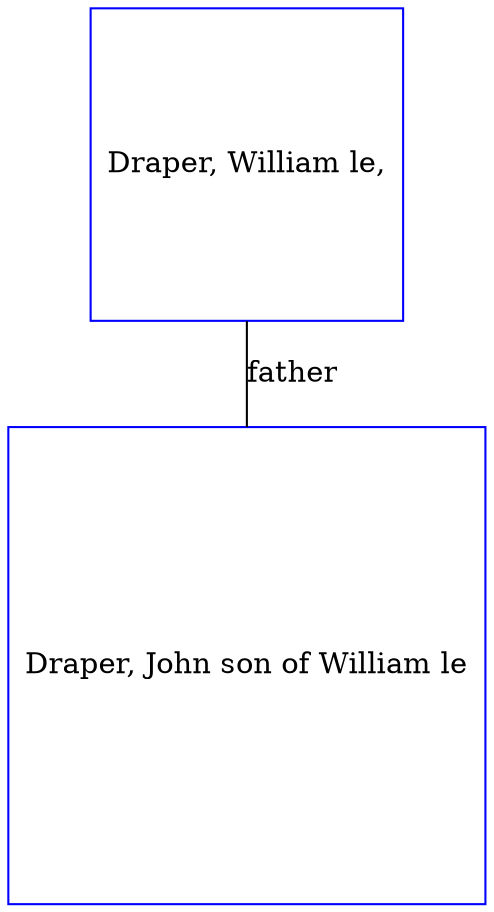 digraph D {
    edge [dir=none];    node [shape=box];    "009661"   [label="Draper, William le,", shape=box, regular=1, color="blue"] ;
"009660"   [label="Draper, John son of William le", shape=box, regular=1, color="blue"] ;
009661->009660 [label="father",arrowsize=0.0]; 
}